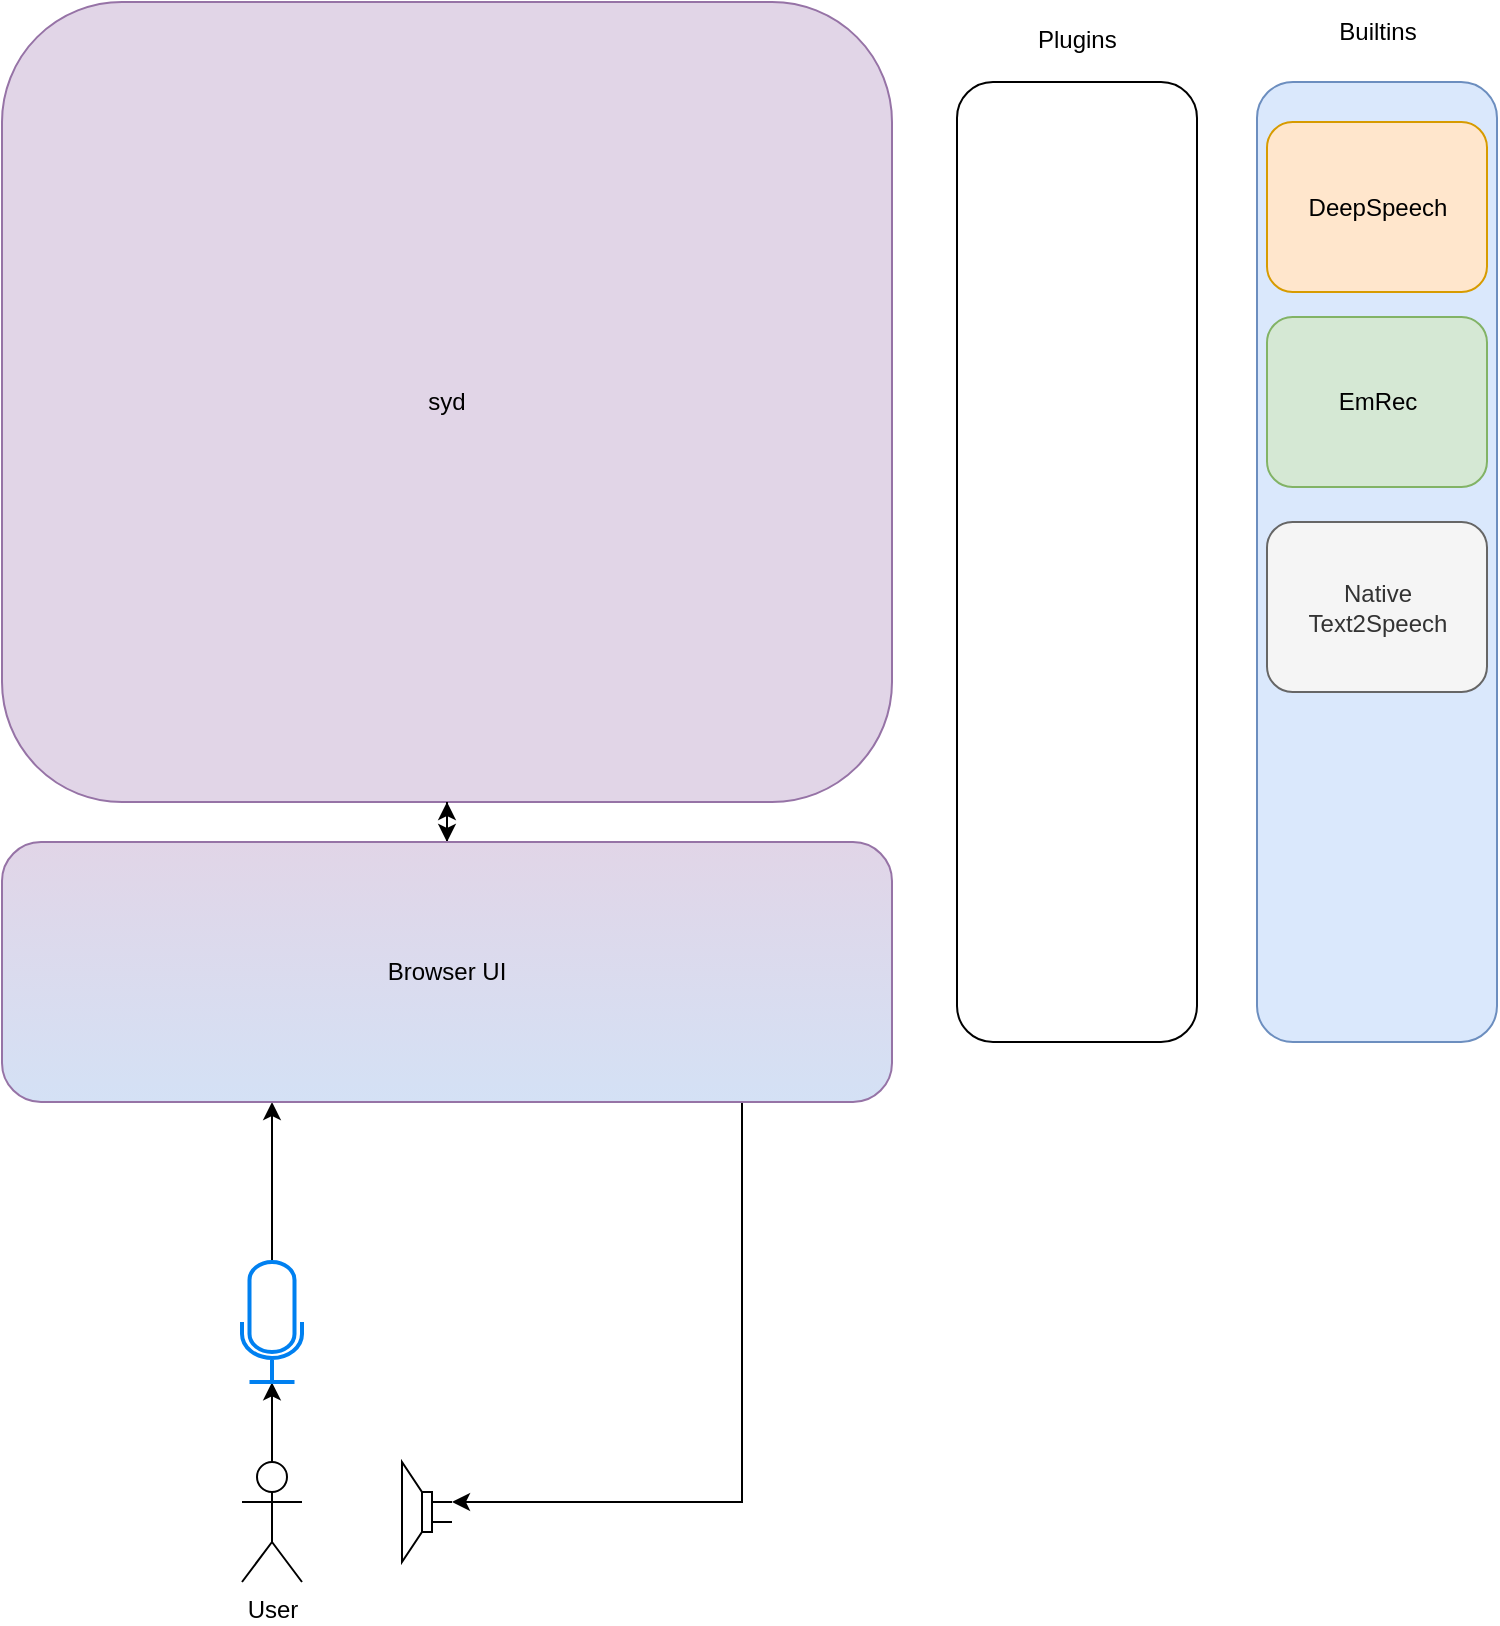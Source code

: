 <mxfile version="12.9.14" type="device"><diagram id="Ht63LcuBiJfGTzZSE4en" name="Page-1"><mxGraphModel dx="1824" dy="1830" grid="1" gridSize="10" guides="1" tooltips="1" connect="1" arrows="1" fold="1" page="1" pageScale="1" pageWidth="850" pageHeight="1100" math="0" shadow="0"><root><mxCell id="0"/><mxCell id="1" parent="0"/><mxCell id="yH4HuTH_pFzd1KIzzSuH-1" value="" style="rounded=1;whiteSpace=wrap;html=1;" vertex="1" parent="1"><mxGeometry x="227.5" y="-380" width="120" height="480" as="geometry"/></mxCell><mxCell id="yH4HuTH_pFzd1KIzzSuH-2" value="" style="rounded=1;whiteSpace=wrap;html=1;fillColor=#dae8fc;strokeColor=#6c8ebf;" vertex="1" parent="1"><mxGeometry x="377.5" y="-380" width="120" height="480" as="geometry"/></mxCell><mxCell id="9kHOKpgOOPEAS_3t-06y-22" value="syd" style="rounded=1;whiteSpace=wrap;html=1;fillColor=#e1d5e7;strokeColor=#9673a6;" parent="1" vertex="1"><mxGeometry x="-250" y="-420" width="445" height="400" as="geometry"/></mxCell><mxCell id="9kHOKpgOOPEAS_3t-06y-6" value="" style="edgeStyle=orthogonalEdgeStyle;rounded=0;orthogonalLoop=1;jettySize=auto;html=1;entryX=0.5;entryY=1.003;entryDx=0;entryDy=0;entryPerimeter=0;exitX=0.5;exitY=0;exitDx=0;exitDy=0;exitPerimeter=0;" parent="1" source="9kHOKpgOOPEAS_3t-06y-1" target="9kHOKpgOOPEAS_3t-06y-4" edge="1"><mxGeometry relative="1" as="geometry"><mxPoint x="-115" y="230" as="targetPoint"/></mxGeometry></mxCell><mxCell id="9kHOKpgOOPEAS_3t-06y-1" value="User" style="shape=umlActor;verticalLabelPosition=bottom;labelBackgroundColor=#ffffff;verticalAlign=top;html=1;outlineConnect=0;" parent="1" vertex="1"><mxGeometry x="-130" y="310" width="30" height="60" as="geometry"/></mxCell><mxCell id="yH4HuTH_pFzd1KIzzSuH-15" value="" style="edgeStyle=orthogonalEdgeStyle;rounded=0;orthogonalLoop=1;jettySize=auto;html=1;" edge="1" parent="1" source="9kHOKpgOOPEAS_3t-06y-4" target="yH4HuTH_pFzd1KIzzSuH-5"><mxGeometry relative="1" as="geometry"><Array as="points"><mxPoint x="-115" y="150"/><mxPoint x="-115" y="150"/></Array></mxGeometry></mxCell><mxCell id="9kHOKpgOOPEAS_3t-06y-4" value="" style="html=1;verticalLabelPosition=bottom;align=center;labelBackgroundColor=#ffffff;verticalAlign=top;strokeWidth=2;strokeColor=#0080F0;shadow=0;dashed=0;shape=mxgraph.ios7.icons.microphone;" parent="1" vertex="1"><mxGeometry x="-130" y="210" width="30" height="60" as="geometry"/></mxCell><mxCell id="9kHOKpgOOPEAS_3t-06y-8" value="" style="pointerEvents=1;verticalLabelPosition=bottom;shadow=0;dashed=0;align=center;html=1;verticalAlign=top;shape=mxgraph.electrical.electro-mechanical.loudspeaker;rotation=-180;" parent="1" vertex="1"><mxGeometry x="-50" y="310" width="25" height="50" as="geometry"/></mxCell><mxCell id="NkGM4q2p6uc0ccaoKfmC-6" value="DeepSpeech" style="rounded=1;whiteSpace=wrap;html=1;fillColor=#ffe6cc;strokeColor=#d79b00;" parent="1" vertex="1"><mxGeometry x="382.5" y="-360" width="110" height="85" as="geometry"/></mxCell><mxCell id="Ue_OsKBCELvxtTJnJlxv-15" value="Native&lt;br&gt;Text2Speech" style="rounded=1;whiteSpace=wrap;html=1;fillColor=#f5f5f5;strokeColor=#666666;fontColor=#333333;" parent="1" vertex="1"><mxGeometry x="382.5" y="-160" width="110" height="85" as="geometry"/></mxCell><mxCell id="yH4HuTH_pFzd1KIzzSuH-3" value="Builtins" style="text;html=1;strokeColor=none;fillColor=none;align=center;verticalAlign=middle;whiteSpace=wrap;rounded=0;" vertex="1" parent="1"><mxGeometry x="417.5" y="-415" width="40" height="20" as="geometry"/></mxCell><mxCell id="yH4HuTH_pFzd1KIzzSuH-12" value="" style="edgeStyle=orthogonalEdgeStyle;rounded=0;orthogonalLoop=1;jettySize=auto;html=1;entryX=0;entryY=0.6;entryDx=0;entryDy=0;entryPerimeter=0;" edge="1" parent="1" source="yH4HuTH_pFzd1KIzzSuH-5" target="9kHOKpgOOPEAS_3t-06y-8"><mxGeometry relative="1" as="geometry"><mxPoint x="30" y="254" as="targetPoint"/><Array as="points"><mxPoint x="120" y="330"/><mxPoint x="-25" y="330"/></Array></mxGeometry></mxCell><mxCell id="yH4HuTH_pFzd1KIzzSuH-17" value="" style="edgeStyle=orthogonalEdgeStyle;rounded=0;orthogonalLoop=1;jettySize=auto;html=1;startArrow=classic;startFill=1;" edge="1" parent="1" source="yH4HuTH_pFzd1KIzzSuH-5" target="9kHOKpgOOPEAS_3t-06y-22"><mxGeometry relative="1" as="geometry"/></mxCell><mxCell id="yH4HuTH_pFzd1KIzzSuH-5" value="Browser UI" style="rounded=1;whiteSpace=wrap;html=1;fillColor=#e1d5e7;strokeColor=#9673a6;gradientColor=#D4E1F5;" vertex="1" parent="1"><mxGeometry x="-250" width="445" height="130" as="geometry"/></mxCell><mxCell id="yH4HuTH_pFzd1KIzzSuH-18" value="EmRec" style="rounded=1;whiteSpace=wrap;html=1;fillColor=#d5e8d4;strokeColor=#82b366;" vertex="1" parent="1"><mxGeometry x="382.5" y="-262.5" width="110" height="85" as="geometry"/></mxCell><mxCell id="yH4HuTH_pFzd1KIzzSuH-19" value="&lt;span style=&quot;caret-color: rgb(0, 0, 0); font-family: Helvetica; font-size: 12px; font-style: normal; font-variant-caps: normal; font-weight: normal; letter-spacing: normal; text-align: center; text-indent: 0px; text-transform: none; word-spacing: 0px; -webkit-text-stroke-width: 0px; text-decoration: none; float: none; display: inline !important;&quot;&gt;Plugins&lt;/span&gt;" style="text;whiteSpace=wrap;html=1;" vertex="1" parent="1"><mxGeometry x="266.25" y="-415" width="42.5" height="30" as="geometry"/></mxCell></root></mxGraphModel></diagram></mxfile>